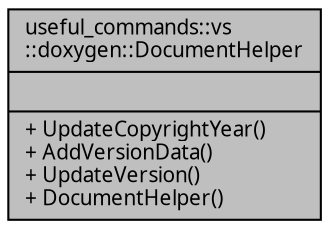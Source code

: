 digraph "useful_commands::vs::doxygen::DocumentHelper"
{
 // INTERACTIVE_SVG=YES
  edge [fontname="Verdana",fontsize="10",labelfontname="Verdana",labelfontsize="10"];
  node [fontname="Verdana",fontsize="10",shape=record];
  Node1 [label="{useful_commands::vs\l::doxygen::DocumentHelper\n||+ UpdateCopyrightYear()\l+ AddVersionData()\l+ UpdateVersion()\l+ DocumentHelper()\l}",height=0.2,width=0.4,color="black", fillcolor="grey75", style="filled", fontcolor="black"];
}
